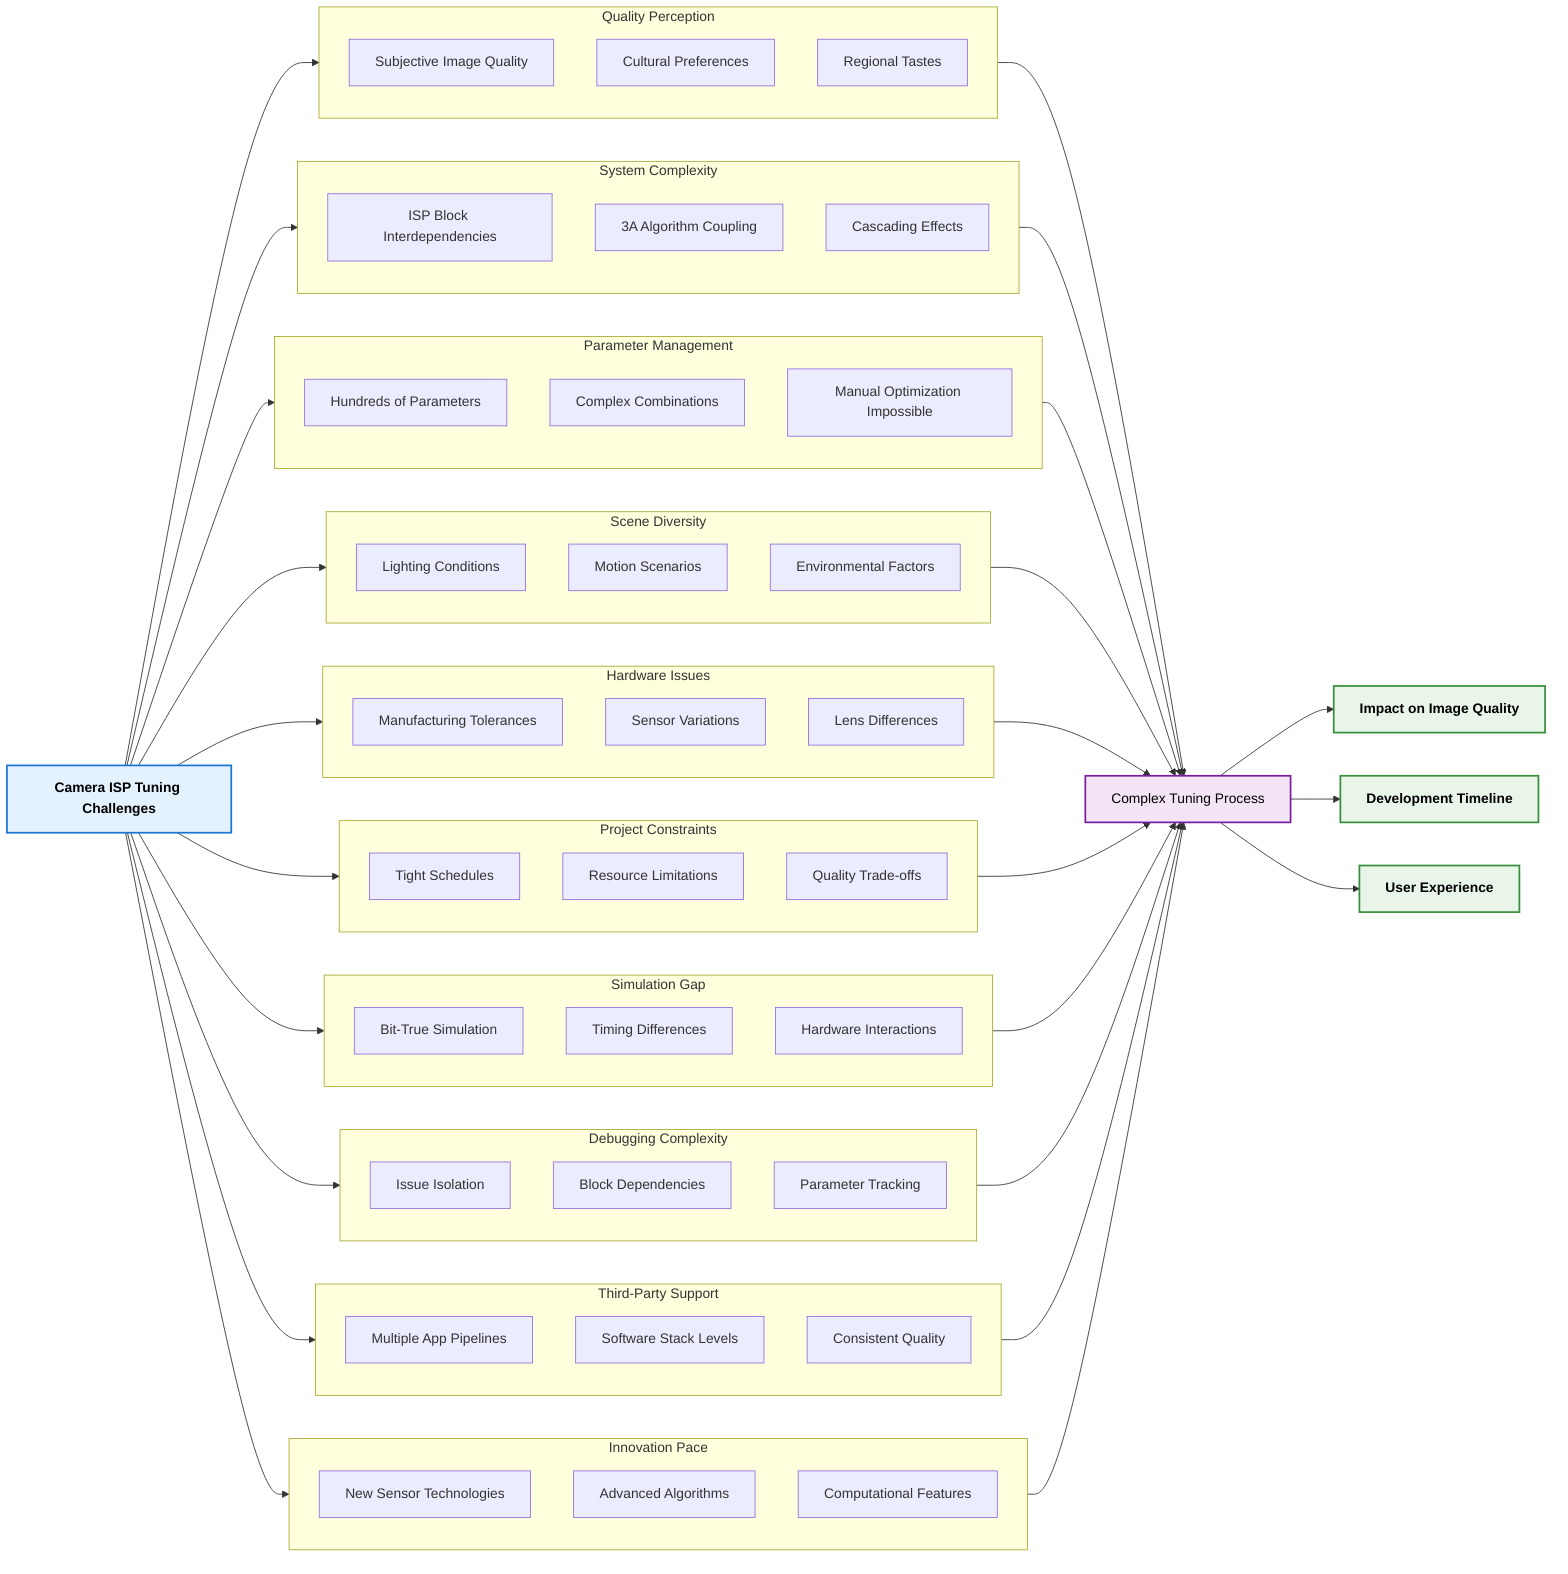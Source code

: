 flowchart LR
    A[Camera ISP Tuning Challenges]:::title
    
    subgraph B[Quality Perception]
        B1[Subjective Image Quality]
        B2[Cultural Preferences]
        B3[Regional Tastes]
    end
    
    subgraph C[System Complexity]
        C1[ISP Block Interdependencies]
        C2[3A Algorithm Coupling]
        C3[Cascading Effects]
    end
    
    subgraph D[Parameter Management]
        D1[Hundreds of Parameters]
        D2[Complex Combinations]
        D3[Manual Optimization Impossible]
    end
    
    subgraph E[Scene Diversity]
        E1[Lighting Conditions]
        E2[Motion Scenarios]
        E3[Environmental Factors]
    end
    
    subgraph F[Hardware Issues]
        F1[Manufacturing Tolerances]
        F2[Sensor Variations]
        F3[Lens Differences]
    end
    
    subgraph G[Project Constraints]
        G1[Tight Schedules]
        G2[Resource Limitations]
        G3[Quality Trade-offs]
    end
    
    subgraph H[Simulation Gap]
        H1[Bit-True Simulation]
        H2[Timing Differences]
        H3[Hardware Interactions]
    end
    
    subgraph I[Debugging Complexity]
        I1[Issue Isolation]
        I2[Block Dependencies]
        I3[Parameter Tracking]
    end
    
    subgraph J[Third-Party Support]
        J1[Multiple App Pipelines]
        J2[Software Stack Levels]
        J3[Consistent Quality]
    end
    
    subgraph K[Innovation Pace]
        K1[New Sensor Technologies]
        K2[Advanced Algorithms]
        K3[Computational Features]
    end
    
    %% Main connections
    A --> B
    A --> C
    A --> D
    A --> E
    A --> F
    A --> G
    A --> H
    A --> I
    A --> J
    A --> K
    
    %% Impact connections
    B --> L[Complex Tuning Process]:::process
    C --> L
    D --> L
    E --> L
    F --> L
    G --> L
    H --> L
    I --> L
    J --> L
    K --> L
    
    L --> M[Impact on Image Quality]:::impact
    L --> N[Development Timeline]:::impact
    L --> O[User Experience]:::impact
    
    %% Print-friendly color styles
    classDef title fill:#e3f2fd,stroke:#1976d2,stroke-width:2px,color:#000,font-weight:bold
    classDef process fill:#f3e5f5,stroke:#7b1fa2,stroke-width:2px,color:#000
    classDef impact fill:#e8f5e8,stroke:#388e3c,stroke-width:2px,color:#000,font-weight:bold